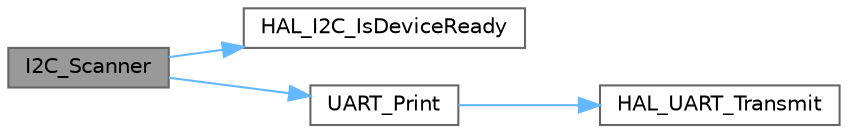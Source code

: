 digraph "I2C_Scanner"
{
 // INTERACTIVE_SVG=YES
 // LATEX_PDF_SIZE
  bgcolor="transparent";
  edge [fontname=Helvetica,fontsize=10,labelfontname=Helvetica,labelfontsize=10];
  node [fontname=Helvetica,fontsize=10,shape=box,height=0.2,width=0.4];
  rankdir="LR";
  Node1 [id="Node000001",label="I2C_Scanner",height=0.2,width=0.4,color="gray40", fillcolor="grey60", style="filled", fontcolor="black",tooltip="Scan I2C bus for connected devices."];
  Node1 -> Node2 [id="edge1_Node000001_Node000002",color="steelblue1",style="solid",tooltip=" "];
  Node2 [id="Node000002",label="HAL_I2C_IsDeviceReady",height=0.2,width=0.4,color="grey40", fillcolor="white", style="filled",URL="$group___i2_c___exported___functions___group2.html#gade6a669a25f0e99ef7fd52724acb3dec",tooltip=" "];
  Node1 -> Node3 [id="edge2_Node000001_Node000003",color="steelblue1",style="solid",tooltip=" "];
  Node3 [id="Node000003",label="UART_Print",height=0.2,width=0.4,color="grey40", fillcolor="white", style="filled",URL="$main_8c.html#a01826407f33964dcb5e4963322a3e44a",tooltip="Send string via UART2."];
  Node3 -> Node4 [id="edge3_Node000003_Node000004",color="steelblue1",style="solid",tooltip=" "];
  Node4 [id="Node000004",label="HAL_UART_Transmit",height=0.2,width=0.4,color="grey40", fillcolor="white", style="filled",URL="$group___u_a_r_t___exported___functions___group2.html#ga01a7a7ac3cf0a262814ba44ee7580ddb",tooltip=" "];
}

